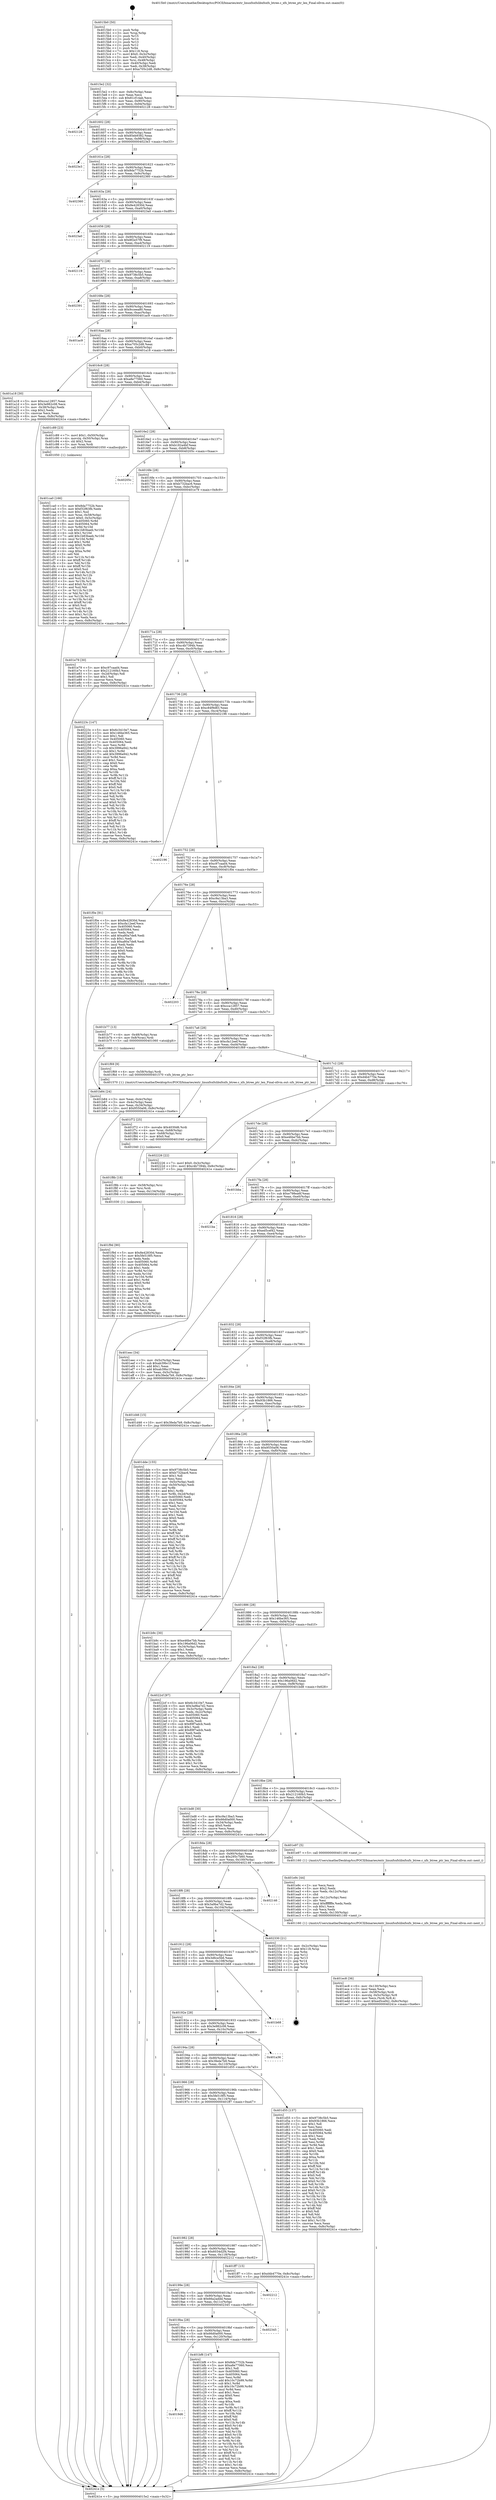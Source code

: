 digraph "0x4015b0" {
  label = "0x4015b0 (/mnt/c/Users/mathe/Desktop/tcc/POCII/binaries/extr_linuxfsxfslibxfsxfs_btree.c_xfs_btree_ptr_len_Final-ollvm.out::main(0))"
  labelloc = "t"
  node[shape=record]

  Entry [label="",width=0.3,height=0.3,shape=circle,fillcolor=black,style=filled]
  "0x4015e2" [label="{
     0x4015e2 [32]\l
     | [instrs]\l
     &nbsp;&nbsp;0x4015e2 \<+6\>: mov -0x8c(%rbp),%eax\l
     &nbsp;&nbsp;0x4015e8 \<+2\>: mov %eax,%ecx\l
     &nbsp;&nbsp;0x4015ea \<+6\>: sub $0x81cf14ab,%ecx\l
     &nbsp;&nbsp;0x4015f0 \<+6\>: mov %eax,-0x90(%rbp)\l
     &nbsp;&nbsp;0x4015f6 \<+6\>: mov %ecx,-0x94(%rbp)\l
     &nbsp;&nbsp;0x4015fc \<+6\>: je 0000000000402128 \<main+0xb78\>\l
  }"]
  "0x402128" [label="{
     0x402128\l
  }", style=dashed]
  "0x401602" [label="{
     0x401602 [28]\l
     | [instrs]\l
     &nbsp;&nbsp;0x401602 \<+5\>: jmp 0000000000401607 \<main+0x57\>\l
     &nbsp;&nbsp;0x401607 \<+6\>: mov -0x90(%rbp),%eax\l
     &nbsp;&nbsp;0x40160d \<+5\>: sub $0x85eb9382,%eax\l
     &nbsp;&nbsp;0x401612 \<+6\>: mov %eax,-0x98(%rbp)\l
     &nbsp;&nbsp;0x401618 \<+6\>: je 00000000004023e3 \<main+0xe33\>\l
  }"]
  Exit [label="",width=0.3,height=0.3,shape=circle,fillcolor=black,style=filled,peripheries=2]
  "0x4023e3" [label="{
     0x4023e3\l
  }", style=dashed]
  "0x40161e" [label="{
     0x40161e [28]\l
     | [instrs]\l
     &nbsp;&nbsp;0x40161e \<+5\>: jmp 0000000000401623 \<main+0x73\>\l
     &nbsp;&nbsp;0x401623 \<+6\>: mov -0x90(%rbp),%eax\l
     &nbsp;&nbsp;0x401629 \<+5\>: sub $0x8da7752b,%eax\l
     &nbsp;&nbsp;0x40162e \<+6\>: mov %eax,-0x9c(%rbp)\l
     &nbsp;&nbsp;0x401634 \<+6\>: je 0000000000402360 \<main+0xdb0\>\l
  }"]
  "0x401f9d" [label="{
     0x401f9d [90]\l
     | [instrs]\l
     &nbsp;&nbsp;0x401f9d \<+5\>: mov $0x8e42830d,%eax\l
     &nbsp;&nbsp;0x401fa2 \<+5\>: mov $0x5fe518f5,%ecx\l
     &nbsp;&nbsp;0x401fa7 \<+2\>: xor %edx,%edx\l
     &nbsp;&nbsp;0x401fa9 \<+8\>: mov 0x405060,%r8d\l
     &nbsp;&nbsp;0x401fb1 \<+8\>: mov 0x405064,%r9d\l
     &nbsp;&nbsp;0x401fb9 \<+3\>: sub $0x1,%edx\l
     &nbsp;&nbsp;0x401fbc \<+3\>: mov %r8d,%r10d\l
     &nbsp;&nbsp;0x401fbf \<+3\>: add %edx,%r10d\l
     &nbsp;&nbsp;0x401fc2 \<+4\>: imul %r10d,%r8d\l
     &nbsp;&nbsp;0x401fc6 \<+4\>: and $0x1,%r8d\l
     &nbsp;&nbsp;0x401fca \<+4\>: cmp $0x0,%r8d\l
     &nbsp;&nbsp;0x401fce \<+4\>: sete %r11b\l
     &nbsp;&nbsp;0x401fd2 \<+4\>: cmp $0xa,%r9d\l
     &nbsp;&nbsp;0x401fd6 \<+3\>: setl %bl\l
     &nbsp;&nbsp;0x401fd9 \<+3\>: mov %r11b,%r14b\l
     &nbsp;&nbsp;0x401fdc \<+3\>: and %bl,%r14b\l
     &nbsp;&nbsp;0x401fdf \<+3\>: xor %bl,%r11b\l
     &nbsp;&nbsp;0x401fe2 \<+3\>: or %r11b,%r14b\l
     &nbsp;&nbsp;0x401fe5 \<+4\>: test $0x1,%r14b\l
     &nbsp;&nbsp;0x401fe9 \<+3\>: cmovne %ecx,%eax\l
     &nbsp;&nbsp;0x401fec \<+6\>: mov %eax,-0x8c(%rbp)\l
     &nbsp;&nbsp;0x401ff2 \<+5\>: jmp 000000000040241e \<main+0xe6e\>\l
  }"]
  "0x402360" [label="{
     0x402360\l
  }", style=dashed]
  "0x40163a" [label="{
     0x40163a [28]\l
     | [instrs]\l
     &nbsp;&nbsp;0x40163a \<+5\>: jmp 000000000040163f \<main+0x8f\>\l
     &nbsp;&nbsp;0x40163f \<+6\>: mov -0x90(%rbp),%eax\l
     &nbsp;&nbsp;0x401645 \<+5\>: sub $0x8e42830d,%eax\l
     &nbsp;&nbsp;0x40164a \<+6\>: mov %eax,-0xa0(%rbp)\l
     &nbsp;&nbsp;0x401650 \<+6\>: je 00000000004023a0 \<main+0xdf0\>\l
  }"]
  "0x401f8b" [label="{
     0x401f8b [18]\l
     | [instrs]\l
     &nbsp;&nbsp;0x401f8b \<+4\>: mov -0x58(%rbp),%rsi\l
     &nbsp;&nbsp;0x401f8f \<+3\>: mov %rsi,%rdi\l
     &nbsp;&nbsp;0x401f92 \<+6\>: mov %eax,-0x134(%rbp)\l
     &nbsp;&nbsp;0x401f98 \<+5\>: call 0000000000401030 \<free@plt\>\l
     | [calls]\l
     &nbsp;&nbsp;0x401030 \{1\} (unknown)\l
  }"]
  "0x4023a0" [label="{
     0x4023a0\l
  }", style=dashed]
  "0x401656" [label="{
     0x401656 [28]\l
     | [instrs]\l
     &nbsp;&nbsp;0x401656 \<+5\>: jmp 000000000040165b \<main+0xab\>\l
     &nbsp;&nbsp;0x40165b \<+6\>: mov -0x90(%rbp),%eax\l
     &nbsp;&nbsp;0x401661 \<+5\>: sub $0x8f2e57f9,%eax\l
     &nbsp;&nbsp;0x401666 \<+6\>: mov %eax,-0xa4(%rbp)\l
     &nbsp;&nbsp;0x40166c \<+6\>: je 0000000000402119 \<main+0xb69\>\l
  }"]
  "0x401f72" [label="{
     0x401f72 [25]\l
     | [instrs]\l
     &nbsp;&nbsp;0x401f72 \<+10\>: movabs $0x4030d6,%rdi\l
     &nbsp;&nbsp;0x401f7c \<+4\>: mov %rax,-0x68(%rbp)\l
     &nbsp;&nbsp;0x401f80 \<+4\>: mov -0x68(%rbp),%rsi\l
     &nbsp;&nbsp;0x401f84 \<+2\>: mov $0x0,%al\l
     &nbsp;&nbsp;0x401f86 \<+5\>: call 0000000000401040 \<printf@plt\>\l
     | [calls]\l
     &nbsp;&nbsp;0x401040 \{1\} (unknown)\l
  }"]
  "0x402119" [label="{
     0x402119\l
  }", style=dashed]
  "0x401672" [label="{
     0x401672 [28]\l
     | [instrs]\l
     &nbsp;&nbsp;0x401672 \<+5\>: jmp 0000000000401677 \<main+0xc7\>\l
     &nbsp;&nbsp;0x401677 \<+6\>: mov -0x90(%rbp),%eax\l
     &nbsp;&nbsp;0x40167d \<+5\>: sub $0x9738c5b5,%eax\l
     &nbsp;&nbsp;0x401682 \<+6\>: mov %eax,-0xa8(%rbp)\l
     &nbsp;&nbsp;0x401688 \<+6\>: je 0000000000402391 \<main+0xde1\>\l
  }"]
  "0x401ec8" [label="{
     0x401ec8 [36]\l
     | [instrs]\l
     &nbsp;&nbsp;0x401ec8 \<+6\>: mov -0x130(%rbp),%ecx\l
     &nbsp;&nbsp;0x401ece \<+3\>: imul %eax,%ecx\l
     &nbsp;&nbsp;0x401ed1 \<+4\>: mov -0x58(%rbp),%rdi\l
     &nbsp;&nbsp;0x401ed5 \<+4\>: movslq -0x5c(%rbp),%r8\l
     &nbsp;&nbsp;0x401ed9 \<+4\>: mov %ecx,(%rdi,%r8,4)\l
     &nbsp;&nbsp;0x401edd \<+10\>: movl $0xed5cef42,-0x8c(%rbp)\l
     &nbsp;&nbsp;0x401ee7 \<+5\>: jmp 000000000040241e \<main+0xe6e\>\l
  }"]
  "0x402391" [label="{
     0x402391\l
  }", style=dashed]
  "0x40168e" [label="{
     0x40168e [28]\l
     | [instrs]\l
     &nbsp;&nbsp;0x40168e \<+5\>: jmp 0000000000401693 \<main+0xe3\>\l
     &nbsp;&nbsp;0x401693 \<+6\>: mov -0x90(%rbp),%eax\l
     &nbsp;&nbsp;0x401699 \<+5\>: sub $0x9cceea80,%eax\l
     &nbsp;&nbsp;0x40169e \<+6\>: mov %eax,-0xac(%rbp)\l
     &nbsp;&nbsp;0x4016a4 \<+6\>: je 0000000000401ac9 \<main+0x519\>\l
  }"]
  "0x401e9c" [label="{
     0x401e9c [44]\l
     | [instrs]\l
     &nbsp;&nbsp;0x401e9c \<+2\>: xor %ecx,%ecx\l
     &nbsp;&nbsp;0x401e9e \<+5\>: mov $0x2,%edx\l
     &nbsp;&nbsp;0x401ea3 \<+6\>: mov %edx,-0x12c(%rbp)\l
     &nbsp;&nbsp;0x401ea9 \<+1\>: cltd\l
     &nbsp;&nbsp;0x401eaa \<+6\>: mov -0x12c(%rbp),%esi\l
     &nbsp;&nbsp;0x401eb0 \<+2\>: idiv %esi\l
     &nbsp;&nbsp;0x401eb2 \<+6\>: imul $0xfffffffe,%edx,%edx\l
     &nbsp;&nbsp;0x401eb8 \<+3\>: sub $0x1,%ecx\l
     &nbsp;&nbsp;0x401ebb \<+2\>: sub %ecx,%edx\l
     &nbsp;&nbsp;0x401ebd \<+6\>: mov %edx,-0x130(%rbp)\l
     &nbsp;&nbsp;0x401ec3 \<+5\>: call 0000000000401160 \<next_i\>\l
     | [calls]\l
     &nbsp;&nbsp;0x401160 \{1\} (/mnt/c/Users/mathe/Desktop/tcc/POCII/binaries/extr_linuxfsxfslibxfsxfs_btree.c_xfs_btree_ptr_len_Final-ollvm.out::next_i)\l
  }"]
  "0x401ac9" [label="{
     0x401ac9\l
  }", style=dashed]
  "0x4016aa" [label="{
     0x4016aa [28]\l
     | [instrs]\l
     &nbsp;&nbsp;0x4016aa \<+5\>: jmp 00000000004016af \<main+0xff\>\l
     &nbsp;&nbsp;0x4016af \<+6\>: mov -0x90(%rbp),%eax\l
     &nbsp;&nbsp;0x4016b5 \<+5\>: sub $0xa705c2d8,%eax\l
     &nbsp;&nbsp;0x4016ba \<+6\>: mov %eax,-0xb0(%rbp)\l
     &nbsp;&nbsp;0x4016c0 \<+6\>: je 0000000000401a18 \<main+0x468\>\l
  }"]
  "0x401ca0" [label="{
     0x401ca0 [166]\l
     | [instrs]\l
     &nbsp;&nbsp;0x401ca0 \<+5\>: mov $0x8da7752b,%ecx\l
     &nbsp;&nbsp;0x401ca5 \<+5\>: mov $0xf32f63fb,%edx\l
     &nbsp;&nbsp;0x401caa \<+3\>: mov $0x1,%sil\l
     &nbsp;&nbsp;0x401cad \<+4\>: mov %rax,-0x58(%rbp)\l
     &nbsp;&nbsp;0x401cb1 \<+7\>: movl $0x0,-0x5c(%rbp)\l
     &nbsp;&nbsp;0x401cb8 \<+8\>: mov 0x405060,%r8d\l
     &nbsp;&nbsp;0x401cc0 \<+8\>: mov 0x405064,%r9d\l
     &nbsp;&nbsp;0x401cc8 \<+3\>: mov %r8d,%r10d\l
     &nbsp;&nbsp;0x401ccb \<+7\>: sub $0x1b83baeb,%r10d\l
     &nbsp;&nbsp;0x401cd2 \<+4\>: sub $0x1,%r10d\l
     &nbsp;&nbsp;0x401cd6 \<+7\>: add $0x1b83baeb,%r10d\l
     &nbsp;&nbsp;0x401cdd \<+4\>: imul %r10d,%r8d\l
     &nbsp;&nbsp;0x401ce1 \<+4\>: and $0x1,%r8d\l
     &nbsp;&nbsp;0x401ce5 \<+4\>: cmp $0x0,%r8d\l
     &nbsp;&nbsp;0x401ce9 \<+4\>: sete %r11b\l
     &nbsp;&nbsp;0x401ced \<+4\>: cmp $0xa,%r9d\l
     &nbsp;&nbsp;0x401cf1 \<+3\>: setl %bl\l
     &nbsp;&nbsp;0x401cf4 \<+3\>: mov %r11b,%r14b\l
     &nbsp;&nbsp;0x401cf7 \<+4\>: xor $0xff,%r14b\l
     &nbsp;&nbsp;0x401cfb \<+3\>: mov %bl,%r15b\l
     &nbsp;&nbsp;0x401cfe \<+4\>: xor $0xff,%r15b\l
     &nbsp;&nbsp;0x401d02 \<+4\>: xor $0x0,%sil\l
     &nbsp;&nbsp;0x401d06 \<+3\>: mov %r14b,%r12b\l
     &nbsp;&nbsp;0x401d09 \<+4\>: and $0x0,%r12b\l
     &nbsp;&nbsp;0x401d0d \<+3\>: and %sil,%r11b\l
     &nbsp;&nbsp;0x401d10 \<+3\>: mov %r15b,%r13b\l
     &nbsp;&nbsp;0x401d13 \<+4\>: and $0x0,%r13b\l
     &nbsp;&nbsp;0x401d17 \<+3\>: and %sil,%bl\l
     &nbsp;&nbsp;0x401d1a \<+3\>: or %r11b,%r12b\l
     &nbsp;&nbsp;0x401d1d \<+3\>: or %bl,%r13b\l
     &nbsp;&nbsp;0x401d20 \<+3\>: xor %r13b,%r12b\l
     &nbsp;&nbsp;0x401d23 \<+3\>: or %r15b,%r14b\l
     &nbsp;&nbsp;0x401d26 \<+4\>: xor $0xff,%r14b\l
     &nbsp;&nbsp;0x401d2a \<+4\>: or $0x0,%sil\l
     &nbsp;&nbsp;0x401d2e \<+3\>: and %sil,%r14b\l
     &nbsp;&nbsp;0x401d31 \<+3\>: or %r14b,%r12b\l
     &nbsp;&nbsp;0x401d34 \<+4\>: test $0x1,%r12b\l
     &nbsp;&nbsp;0x401d38 \<+3\>: cmovne %edx,%ecx\l
     &nbsp;&nbsp;0x401d3b \<+6\>: mov %ecx,-0x8c(%rbp)\l
     &nbsp;&nbsp;0x401d41 \<+5\>: jmp 000000000040241e \<main+0xe6e\>\l
  }"]
  "0x401a18" [label="{
     0x401a18 [30]\l
     | [instrs]\l
     &nbsp;&nbsp;0x401a18 \<+5\>: mov $0xcca12857,%eax\l
     &nbsp;&nbsp;0x401a1d \<+5\>: mov $0x3e982c08,%ecx\l
     &nbsp;&nbsp;0x401a22 \<+3\>: mov -0x38(%rbp),%edx\l
     &nbsp;&nbsp;0x401a25 \<+3\>: cmp $0x2,%edx\l
     &nbsp;&nbsp;0x401a28 \<+3\>: cmovne %ecx,%eax\l
     &nbsp;&nbsp;0x401a2b \<+6\>: mov %eax,-0x8c(%rbp)\l
     &nbsp;&nbsp;0x401a31 \<+5\>: jmp 000000000040241e \<main+0xe6e\>\l
  }"]
  "0x4016c6" [label="{
     0x4016c6 [28]\l
     | [instrs]\l
     &nbsp;&nbsp;0x4016c6 \<+5\>: jmp 00000000004016cb \<main+0x11b\>\l
     &nbsp;&nbsp;0x4016cb \<+6\>: mov -0x90(%rbp),%eax\l
     &nbsp;&nbsp;0x4016d1 \<+5\>: sub $0xa8e77060,%eax\l
     &nbsp;&nbsp;0x4016d6 \<+6\>: mov %eax,-0xb4(%rbp)\l
     &nbsp;&nbsp;0x4016dc \<+6\>: je 0000000000401c89 \<main+0x6d9\>\l
  }"]
  "0x40241e" [label="{
     0x40241e [5]\l
     | [instrs]\l
     &nbsp;&nbsp;0x40241e \<+5\>: jmp 00000000004015e2 \<main+0x32\>\l
  }"]
  "0x4015b0" [label="{
     0x4015b0 [50]\l
     | [instrs]\l
     &nbsp;&nbsp;0x4015b0 \<+1\>: push %rbp\l
     &nbsp;&nbsp;0x4015b1 \<+3\>: mov %rsp,%rbp\l
     &nbsp;&nbsp;0x4015b4 \<+2\>: push %r15\l
     &nbsp;&nbsp;0x4015b6 \<+2\>: push %r14\l
     &nbsp;&nbsp;0x4015b8 \<+2\>: push %r13\l
     &nbsp;&nbsp;0x4015ba \<+2\>: push %r12\l
     &nbsp;&nbsp;0x4015bc \<+1\>: push %rbx\l
     &nbsp;&nbsp;0x4015bd \<+7\>: sub $0x118,%rsp\l
     &nbsp;&nbsp;0x4015c4 \<+7\>: movl $0x0,-0x3c(%rbp)\l
     &nbsp;&nbsp;0x4015cb \<+3\>: mov %edi,-0x40(%rbp)\l
     &nbsp;&nbsp;0x4015ce \<+4\>: mov %rsi,-0x48(%rbp)\l
     &nbsp;&nbsp;0x4015d2 \<+3\>: mov -0x40(%rbp),%edi\l
     &nbsp;&nbsp;0x4015d5 \<+3\>: mov %edi,-0x38(%rbp)\l
     &nbsp;&nbsp;0x4015d8 \<+10\>: movl $0xa705c2d8,-0x8c(%rbp)\l
  }"]
  "0x4019d6" [label="{
     0x4019d6\l
  }", style=dashed]
  "0x401c89" [label="{
     0x401c89 [23]\l
     | [instrs]\l
     &nbsp;&nbsp;0x401c89 \<+7\>: movl $0x1,-0x50(%rbp)\l
     &nbsp;&nbsp;0x401c90 \<+4\>: movslq -0x50(%rbp),%rax\l
     &nbsp;&nbsp;0x401c94 \<+4\>: shl $0x2,%rax\l
     &nbsp;&nbsp;0x401c98 \<+3\>: mov %rax,%rdi\l
     &nbsp;&nbsp;0x401c9b \<+5\>: call 0000000000401050 \<malloc@plt\>\l
     | [calls]\l
     &nbsp;&nbsp;0x401050 \{1\} (unknown)\l
  }"]
  "0x4016e2" [label="{
     0x4016e2 [28]\l
     | [instrs]\l
     &nbsp;&nbsp;0x4016e2 \<+5\>: jmp 00000000004016e7 \<main+0x137\>\l
     &nbsp;&nbsp;0x4016e7 \<+6\>: mov -0x90(%rbp),%eax\l
     &nbsp;&nbsp;0x4016ed \<+5\>: sub $0xb182a4bf,%eax\l
     &nbsp;&nbsp;0x4016f2 \<+6\>: mov %eax,-0xb8(%rbp)\l
     &nbsp;&nbsp;0x4016f8 \<+6\>: je 000000000040205c \<main+0xaac\>\l
  }"]
  "0x401bf6" [label="{
     0x401bf6 [147]\l
     | [instrs]\l
     &nbsp;&nbsp;0x401bf6 \<+5\>: mov $0x8da7752b,%eax\l
     &nbsp;&nbsp;0x401bfb \<+5\>: mov $0xa8e77060,%ecx\l
     &nbsp;&nbsp;0x401c00 \<+2\>: mov $0x1,%dl\l
     &nbsp;&nbsp;0x401c02 \<+7\>: mov 0x405060,%esi\l
     &nbsp;&nbsp;0x401c09 \<+7\>: mov 0x405064,%edi\l
     &nbsp;&nbsp;0x401c10 \<+3\>: mov %esi,%r8d\l
     &nbsp;&nbsp;0x401c13 \<+7\>: add $0x10c72b99,%r8d\l
     &nbsp;&nbsp;0x401c1a \<+4\>: sub $0x1,%r8d\l
     &nbsp;&nbsp;0x401c1e \<+7\>: sub $0x10c72b99,%r8d\l
     &nbsp;&nbsp;0x401c25 \<+4\>: imul %r8d,%esi\l
     &nbsp;&nbsp;0x401c29 \<+3\>: and $0x1,%esi\l
     &nbsp;&nbsp;0x401c2c \<+3\>: cmp $0x0,%esi\l
     &nbsp;&nbsp;0x401c2f \<+4\>: sete %r9b\l
     &nbsp;&nbsp;0x401c33 \<+3\>: cmp $0xa,%edi\l
     &nbsp;&nbsp;0x401c36 \<+4\>: setl %r10b\l
     &nbsp;&nbsp;0x401c3a \<+3\>: mov %r9b,%r11b\l
     &nbsp;&nbsp;0x401c3d \<+4\>: xor $0xff,%r11b\l
     &nbsp;&nbsp;0x401c41 \<+3\>: mov %r10b,%bl\l
     &nbsp;&nbsp;0x401c44 \<+3\>: xor $0xff,%bl\l
     &nbsp;&nbsp;0x401c47 \<+3\>: xor $0x0,%dl\l
     &nbsp;&nbsp;0x401c4a \<+3\>: mov %r11b,%r14b\l
     &nbsp;&nbsp;0x401c4d \<+4\>: and $0x0,%r14b\l
     &nbsp;&nbsp;0x401c51 \<+3\>: and %dl,%r9b\l
     &nbsp;&nbsp;0x401c54 \<+3\>: mov %bl,%r15b\l
     &nbsp;&nbsp;0x401c57 \<+4\>: and $0x0,%r15b\l
     &nbsp;&nbsp;0x401c5b \<+3\>: and %dl,%r10b\l
     &nbsp;&nbsp;0x401c5e \<+3\>: or %r9b,%r14b\l
     &nbsp;&nbsp;0x401c61 \<+3\>: or %r10b,%r15b\l
     &nbsp;&nbsp;0x401c64 \<+3\>: xor %r15b,%r14b\l
     &nbsp;&nbsp;0x401c67 \<+3\>: or %bl,%r11b\l
     &nbsp;&nbsp;0x401c6a \<+4\>: xor $0xff,%r11b\l
     &nbsp;&nbsp;0x401c6e \<+3\>: or $0x0,%dl\l
     &nbsp;&nbsp;0x401c71 \<+3\>: and %dl,%r11b\l
     &nbsp;&nbsp;0x401c74 \<+3\>: or %r11b,%r14b\l
     &nbsp;&nbsp;0x401c77 \<+4\>: test $0x1,%r14b\l
     &nbsp;&nbsp;0x401c7b \<+3\>: cmovne %ecx,%eax\l
     &nbsp;&nbsp;0x401c7e \<+6\>: mov %eax,-0x8c(%rbp)\l
     &nbsp;&nbsp;0x401c84 \<+5\>: jmp 000000000040241e \<main+0xe6e\>\l
  }"]
  "0x40205c" [label="{
     0x40205c\l
  }", style=dashed]
  "0x4016fe" [label="{
     0x4016fe [28]\l
     | [instrs]\l
     &nbsp;&nbsp;0x4016fe \<+5\>: jmp 0000000000401703 \<main+0x153\>\l
     &nbsp;&nbsp;0x401703 \<+6\>: mov -0x90(%rbp),%eax\l
     &nbsp;&nbsp;0x401709 \<+5\>: sub $0xb732bac6,%eax\l
     &nbsp;&nbsp;0x40170e \<+6\>: mov %eax,-0xbc(%rbp)\l
     &nbsp;&nbsp;0x401714 \<+6\>: je 0000000000401e79 \<main+0x8c9\>\l
  }"]
  "0x4019ba" [label="{
     0x4019ba [28]\l
     | [instrs]\l
     &nbsp;&nbsp;0x4019ba \<+5\>: jmp 00000000004019bf \<main+0x40f\>\l
     &nbsp;&nbsp;0x4019bf \<+6\>: mov -0x90(%rbp),%eax\l
     &nbsp;&nbsp;0x4019c5 \<+5\>: sub $0x66d0a000,%eax\l
     &nbsp;&nbsp;0x4019ca \<+6\>: mov %eax,-0x120(%rbp)\l
     &nbsp;&nbsp;0x4019d0 \<+6\>: je 0000000000401bf6 \<main+0x646\>\l
  }"]
  "0x401e79" [label="{
     0x401e79 [30]\l
     | [instrs]\l
     &nbsp;&nbsp;0x401e79 \<+5\>: mov $0xc97caad4,%eax\l
     &nbsp;&nbsp;0x401e7e \<+5\>: mov $0x212160b3,%ecx\l
     &nbsp;&nbsp;0x401e83 \<+3\>: mov -0x2d(%rbp),%dl\l
     &nbsp;&nbsp;0x401e86 \<+3\>: test $0x1,%dl\l
     &nbsp;&nbsp;0x401e89 \<+3\>: cmovne %ecx,%eax\l
     &nbsp;&nbsp;0x401e8c \<+6\>: mov %eax,-0x8c(%rbp)\l
     &nbsp;&nbsp;0x401e92 \<+5\>: jmp 000000000040241e \<main+0xe6e\>\l
  }"]
  "0x40171a" [label="{
     0x40171a [28]\l
     | [instrs]\l
     &nbsp;&nbsp;0x40171a \<+5\>: jmp 000000000040171f \<main+0x16f\>\l
     &nbsp;&nbsp;0x40171f \<+6\>: mov -0x90(%rbp),%eax\l
     &nbsp;&nbsp;0x401725 \<+5\>: sub $0xc4b7394b,%eax\l
     &nbsp;&nbsp;0x40172a \<+6\>: mov %eax,-0xc0(%rbp)\l
     &nbsp;&nbsp;0x401730 \<+6\>: je 000000000040223c \<main+0xc8c\>\l
  }"]
  "0x402345" [label="{
     0x402345\l
  }", style=dashed]
  "0x40223c" [label="{
     0x40223c [147]\l
     | [instrs]\l
     &nbsp;&nbsp;0x40223c \<+5\>: mov $0x6c3410e7,%eax\l
     &nbsp;&nbsp;0x402241 \<+5\>: mov $0x146be365,%ecx\l
     &nbsp;&nbsp;0x402246 \<+2\>: mov $0x1,%dl\l
     &nbsp;&nbsp;0x402248 \<+7\>: mov 0x405060,%esi\l
     &nbsp;&nbsp;0x40224f \<+7\>: mov 0x405064,%edi\l
     &nbsp;&nbsp;0x402256 \<+3\>: mov %esi,%r8d\l
     &nbsp;&nbsp;0x402259 \<+7\>: sub $0x3996a942,%r8d\l
     &nbsp;&nbsp;0x402260 \<+4\>: sub $0x1,%r8d\l
     &nbsp;&nbsp;0x402264 \<+7\>: add $0x3996a942,%r8d\l
     &nbsp;&nbsp;0x40226b \<+4\>: imul %r8d,%esi\l
     &nbsp;&nbsp;0x40226f \<+3\>: and $0x1,%esi\l
     &nbsp;&nbsp;0x402272 \<+3\>: cmp $0x0,%esi\l
     &nbsp;&nbsp;0x402275 \<+4\>: sete %r9b\l
     &nbsp;&nbsp;0x402279 \<+3\>: cmp $0xa,%edi\l
     &nbsp;&nbsp;0x40227c \<+4\>: setl %r10b\l
     &nbsp;&nbsp;0x402280 \<+3\>: mov %r9b,%r11b\l
     &nbsp;&nbsp;0x402283 \<+4\>: xor $0xff,%r11b\l
     &nbsp;&nbsp;0x402287 \<+3\>: mov %r10b,%bl\l
     &nbsp;&nbsp;0x40228a \<+3\>: xor $0xff,%bl\l
     &nbsp;&nbsp;0x40228d \<+3\>: xor $0x0,%dl\l
     &nbsp;&nbsp;0x402290 \<+3\>: mov %r11b,%r14b\l
     &nbsp;&nbsp;0x402293 \<+4\>: and $0x0,%r14b\l
     &nbsp;&nbsp;0x402297 \<+3\>: and %dl,%r9b\l
     &nbsp;&nbsp;0x40229a \<+3\>: mov %bl,%r15b\l
     &nbsp;&nbsp;0x40229d \<+4\>: and $0x0,%r15b\l
     &nbsp;&nbsp;0x4022a1 \<+3\>: and %dl,%r10b\l
     &nbsp;&nbsp;0x4022a4 \<+3\>: or %r9b,%r14b\l
     &nbsp;&nbsp;0x4022a7 \<+3\>: or %r10b,%r15b\l
     &nbsp;&nbsp;0x4022aa \<+3\>: xor %r15b,%r14b\l
     &nbsp;&nbsp;0x4022ad \<+3\>: or %bl,%r11b\l
     &nbsp;&nbsp;0x4022b0 \<+4\>: xor $0xff,%r11b\l
     &nbsp;&nbsp;0x4022b4 \<+3\>: or $0x0,%dl\l
     &nbsp;&nbsp;0x4022b7 \<+3\>: and %dl,%r11b\l
     &nbsp;&nbsp;0x4022ba \<+3\>: or %r11b,%r14b\l
     &nbsp;&nbsp;0x4022bd \<+4\>: test $0x1,%r14b\l
     &nbsp;&nbsp;0x4022c1 \<+3\>: cmovne %ecx,%eax\l
     &nbsp;&nbsp;0x4022c4 \<+6\>: mov %eax,-0x8c(%rbp)\l
     &nbsp;&nbsp;0x4022ca \<+5\>: jmp 000000000040241e \<main+0xe6e\>\l
  }"]
  "0x401736" [label="{
     0x401736 [28]\l
     | [instrs]\l
     &nbsp;&nbsp;0x401736 \<+5\>: jmp 000000000040173b \<main+0x18b\>\l
     &nbsp;&nbsp;0x40173b \<+6\>: mov -0x90(%rbp),%eax\l
     &nbsp;&nbsp;0x401741 \<+5\>: sub $0xc84f9d83,%eax\l
     &nbsp;&nbsp;0x401746 \<+6\>: mov %eax,-0xc4(%rbp)\l
     &nbsp;&nbsp;0x40174c \<+6\>: je 0000000000402196 \<main+0xbe6\>\l
  }"]
  "0x40199e" [label="{
     0x40199e [28]\l
     | [instrs]\l
     &nbsp;&nbsp;0x40199e \<+5\>: jmp 00000000004019a3 \<main+0x3f3\>\l
     &nbsp;&nbsp;0x4019a3 \<+6\>: mov -0x90(%rbp),%eax\l
     &nbsp;&nbsp;0x4019a9 \<+5\>: sub $0x66a2addd,%eax\l
     &nbsp;&nbsp;0x4019ae \<+6\>: mov %eax,-0x11c(%rbp)\l
     &nbsp;&nbsp;0x4019b4 \<+6\>: je 0000000000402345 \<main+0xd95\>\l
  }"]
  "0x402196" [label="{
     0x402196\l
  }", style=dashed]
  "0x401752" [label="{
     0x401752 [28]\l
     | [instrs]\l
     &nbsp;&nbsp;0x401752 \<+5\>: jmp 0000000000401757 \<main+0x1a7\>\l
     &nbsp;&nbsp;0x401757 \<+6\>: mov -0x90(%rbp),%eax\l
     &nbsp;&nbsp;0x40175d \<+5\>: sub $0xc97caad4,%eax\l
     &nbsp;&nbsp;0x401762 \<+6\>: mov %eax,-0xc8(%rbp)\l
     &nbsp;&nbsp;0x401768 \<+6\>: je 0000000000401f0e \<main+0x95e\>\l
  }"]
  "0x402212" [label="{
     0x402212\l
  }", style=dashed]
  "0x401f0e" [label="{
     0x401f0e [91]\l
     | [instrs]\l
     &nbsp;&nbsp;0x401f0e \<+5\>: mov $0x8e42830d,%eax\l
     &nbsp;&nbsp;0x401f13 \<+5\>: mov $0xcfa12eef,%ecx\l
     &nbsp;&nbsp;0x401f18 \<+7\>: mov 0x405060,%edx\l
     &nbsp;&nbsp;0x401f1f \<+7\>: mov 0x405064,%esi\l
     &nbsp;&nbsp;0x401f26 \<+2\>: mov %edx,%edi\l
     &nbsp;&nbsp;0x401f28 \<+6\>: add $0xa80a7de8,%edi\l
     &nbsp;&nbsp;0x401f2e \<+3\>: sub $0x1,%edi\l
     &nbsp;&nbsp;0x401f31 \<+6\>: sub $0xa80a7de8,%edi\l
     &nbsp;&nbsp;0x401f37 \<+3\>: imul %edi,%edx\l
     &nbsp;&nbsp;0x401f3a \<+3\>: and $0x1,%edx\l
     &nbsp;&nbsp;0x401f3d \<+3\>: cmp $0x0,%edx\l
     &nbsp;&nbsp;0x401f40 \<+4\>: sete %r8b\l
     &nbsp;&nbsp;0x401f44 \<+3\>: cmp $0xa,%esi\l
     &nbsp;&nbsp;0x401f47 \<+4\>: setl %r9b\l
     &nbsp;&nbsp;0x401f4b \<+3\>: mov %r8b,%r10b\l
     &nbsp;&nbsp;0x401f4e \<+3\>: and %r9b,%r10b\l
     &nbsp;&nbsp;0x401f51 \<+3\>: xor %r9b,%r8b\l
     &nbsp;&nbsp;0x401f54 \<+3\>: or %r8b,%r10b\l
     &nbsp;&nbsp;0x401f57 \<+4\>: test $0x1,%r10b\l
     &nbsp;&nbsp;0x401f5b \<+3\>: cmovne %ecx,%eax\l
     &nbsp;&nbsp;0x401f5e \<+6\>: mov %eax,-0x8c(%rbp)\l
     &nbsp;&nbsp;0x401f64 \<+5\>: jmp 000000000040241e \<main+0xe6e\>\l
  }"]
  "0x40176e" [label="{
     0x40176e [28]\l
     | [instrs]\l
     &nbsp;&nbsp;0x40176e \<+5\>: jmp 0000000000401773 \<main+0x1c3\>\l
     &nbsp;&nbsp;0x401773 \<+6\>: mov -0x90(%rbp),%eax\l
     &nbsp;&nbsp;0x401779 \<+5\>: sub $0xc9a13ba3,%eax\l
     &nbsp;&nbsp;0x40177e \<+6\>: mov %eax,-0xcc(%rbp)\l
     &nbsp;&nbsp;0x401784 \<+6\>: je 0000000000402203 \<main+0xc53\>\l
  }"]
  "0x401982" [label="{
     0x401982 [28]\l
     | [instrs]\l
     &nbsp;&nbsp;0x401982 \<+5\>: jmp 0000000000401987 \<main+0x3d7\>\l
     &nbsp;&nbsp;0x401987 \<+6\>: mov -0x90(%rbp),%eax\l
     &nbsp;&nbsp;0x40198d \<+5\>: sub $0x6034d2f4,%eax\l
     &nbsp;&nbsp;0x401992 \<+6\>: mov %eax,-0x118(%rbp)\l
     &nbsp;&nbsp;0x401998 \<+6\>: je 0000000000402212 \<main+0xc62\>\l
  }"]
  "0x402203" [label="{
     0x402203\l
  }", style=dashed]
  "0x40178a" [label="{
     0x40178a [28]\l
     | [instrs]\l
     &nbsp;&nbsp;0x40178a \<+5\>: jmp 000000000040178f \<main+0x1df\>\l
     &nbsp;&nbsp;0x40178f \<+6\>: mov -0x90(%rbp),%eax\l
     &nbsp;&nbsp;0x401795 \<+5\>: sub $0xcca12857,%eax\l
     &nbsp;&nbsp;0x40179a \<+6\>: mov %eax,-0xd0(%rbp)\l
     &nbsp;&nbsp;0x4017a0 \<+6\>: je 0000000000401b77 \<main+0x5c7\>\l
  }"]
  "0x401ff7" [label="{
     0x401ff7 [15]\l
     | [instrs]\l
     &nbsp;&nbsp;0x401ff7 \<+10\>: movl $0xd4b4770e,-0x8c(%rbp)\l
     &nbsp;&nbsp;0x402001 \<+5\>: jmp 000000000040241e \<main+0xe6e\>\l
  }"]
  "0x401b77" [label="{
     0x401b77 [13]\l
     | [instrs]\l
     &nbsp;&nbsp;0x401b77 \<+4\>: mov -0x48(%rbp),%rax\l
     &nbsp;&nbsp;0x401b7b \<+4\>: mov 0x8(%rax),%rdi\l
     &nbsp;&nbsp;0x401b7f \<+5\>: call 0000000000401060 \<atoi@plt\>\l
     | [calls]\l
     &nbsp;&nbsp;0x401060 \{1\} (unknown)\l
  }"]
  "0x4017a6" [label="{
     0x4017a6 [28]\l
     | [instrs]\l
     &nbsp;&nbsp;0x4017a6 \<+5\>: jmp 00000000004017ab \<main+0x1fb\>\l
     &nbsp;&nbsp;0x4017ab \<+6\>: mov -0x90(%rbp),%eax\l
     &nbsp;&nbsp;0x4017b1 \<+5\>: sub $0xcfa12eef,%eax\l
     &nbsp;&nbsp;0x4017b6 \<+6\>: mov %eax,-0xd4(%rbp)\l
     &nbsp;&nbsp;0x4017bc \<+6\>: je 0000000000401f69 \<main+0x9b9\>\l
  }"]
  "0x401b84" [label="{
     0x401b84 [24]\l
     | [instrs]\l
     &nbsp;&nbsp;0x401b84 \<+3\>: mov %eax,-0x4c(%rbp)\l
     &nbsp;&nbsp;0x401b87 \<+3\>: mov -0x4c(%rbp),%eax\l
     &nbsp;&nbsp;0x401b8a \<+3\>: mov %eax,-0x34(%rbp)\l
     &nbsp;&nbsp;0x401b8d \<+10\>: movl $0x9550a06,-0x8c(%rbp)\l
     &nbsp;&nbsp;0x401b97 \<+5\>: jmp 000000000040241e \<main+0xe6e\>\l
  }"]
  "0x401966" [label="{
     0x401966 [28]\l
     | [instrs]\l
     &nbsp;&nbsp;0x401966 \<+5\>: jmp 000000000040196b \<main+0x3bb\>\l
     &nbsp;&nbsp;0x40196b \<+6\>: mov -0x90(%rbp),%eax\l
     &nbsp;&nbsp;0x401971 \<+5\>: sub $0x5fe518f5,%eax\l
     &nbsp;&nbsp;0x401976 \<+6\>: mov %eax,-0x114(%rbp)\l
     &nbsp;&nbsp;0x40197c \<+6\>: je 0000000000401ff7 \<main+0xa47\>\l
  }"]
  "0x401f69" [label="{
     0x401f69 [9]\l
     | [instrs]\l
     &nbsp;&nbsp;0x401f69 \<+4\>: mov -0x58(%rbp),%rdi\l
     &nbsp;&nbsp;0x401f6d \<+5\>: call 0000000000401570 \<xfs_btree_ptr_len\>\l
     | [calls]\l
     &nbsp;&nbsp;0x401570 \{1\} (/mnt/c/Users/mathe/Desktop/tcc/POCII/binaries/extr_linuxfsxfslibxfsxfs_btree.c_xfs_btree_ptr_len_Final-ollvm.out::xfs_btree_ptr_len)\l
  }"]
  "0x4017c2" [label="{
     0x4017c2 [28]\l
     | [instrs]\l
     &nbsp;&nbsp;0x4017c2 \<+5\>: jmp 00000000004017c7 \<main+0x217\>\l
     &nbsp;&nbsp;0x4017c7 \<+6\>: mov -0x90(%rbp),%eax\l
     &nbsp;&nbsp;0x4017cd \<+5\>: sub $0xd4b4770e,%eax\l
     &nbsp;&nbsp;0x4017d2 \<+6\>: mov %eax,-0xd8(%rbp)\l
     &nbsp;&nbsp;0x4017d8 \<+6\>: je 0000000000402226 \<main+0xc76\>\l
  }"]
  "0x401d55" [label="{
     0x401d55 [137]\l
     | [instrs]\l
     &nbsp;&nbsp;0x401d55 \<+5\>: mov $0x9738c5b5,%eax\l
     &nbsp;&nbsp;0x401d5a \<+5\>: mov $0x93b1866,%ecx\l
     &nbsp;&nbsp;0x401d5f \<+2\>: mov $0x1,%dl\l
     &nbsp;&nbsp;0x401d61 \<+2\>: xor %esi,%esi\l
     &nbsp;&nbsp;0x401d63 \<+7\>: mov 0x405060,%edi\l
     &nbsp;&nbsp;0x401d6a \<+8\>: mov 0x405064,%r8d\l
     &nbsp;&nbsp;0x401d72 \<+3\>: sub $0x1,%esi\l
     &nbsp;&nbsp;0x401d75 \<+3\>: mov %edi,%r9d\l
     &nbsp;&nbsp;0x401d78 \<+3\>: add %esi,%r9d\l
     &nbsp;&nbsp;0x401d7b \<+4\>: imul %r9d,%edi\l
     &nbsp;&nbsp;0x401d7f \<+3\>: and $0x1,%edi\l
     &nbsp;&nbsp;0x401d82 \<+3\>: cmp $0x0,%edi\l
     &nbsp;&nbsp;0x401d85 \<+4\>: sete %r10b\l
     &nbsp;&nbsp;0x401d89 \<+4\>: cmp $0xa,%r8d\l
     &nbsp;&nbsp;0x401d8d \<+4\>: setl %r11b\l
     &nbsp;&nbsp;0x401d91 \<+3\>: mov %r10b,%bl\l
     &nbsp;&nbsp;0x401d94 \<+3\>: xor $0xff,%bl\l
     &nbsp;&nbsp;0x401d97 \<+3\>: mov %r11b,%r14b\l
     &nbsp;&nbsp;0x401d9a \<+4\>: xor $0xff,%r14b\l
     &nbsp;&nbsp;0x401d9e \<+3\>: xor $0x0,%dl\l
     &nbsp;&nbsp;0x401da1 \<+3\>: mov %bl,%r15b\l
     &nbsp;&nbsp;0x401da4 \<+4\>: and $0x0,%r15b\l
     &nbsp;&nbsp;0x401da8 \<+3\>: and %dl,%r10b\l
     &nbsp;&nbsp;0x401dab \<+3\>: mov %r14b,%r12b\l
     &nbsp;&nbsp;0x401dae \<+4\>: and $0x0,%r12b\l
     &nbsp;&nbsp;0x401db2 \<+3\>: and %dl,%r11b\l
     &nbsp;&nbsp;0x401db5 \<+3\>: or %r10b,%r15b\l
     &nbsp;&nbsp;0x401db8 \<+3\>: or %r11b,%r12b\l
     &nbsp;&nbsp;0x401dbb \<+3\>: xor %r12b,%r15b\l
     &nbsp;&nbsp;0x401dbe \<+3\>: or %r14b,%bl\l
     &nbsp;&nbsp;0x401dc1 \<+3\>: xor $0xff,%bl\l
     &nbsp;&nbsp;0x401dc4 \<+3\>: or $0x0,%dl\l
     &nbsp;&nbsp;0x401dc7 \<+2\>: and %dl,%bl\l
     &nbsp;&nbsp;0x401dc9 \<+3\>: or %bl,%r15b\l
     &nbsp;&nbsp;0x401dcc \<+4\>: test $0x1,%r15b\l
     &nbsp;&nbsp;0x401dd0 \<+3\>: cmovne %ecx,%eax\l
     &nbsp;&nbsp;0x401dd3 \<+6\>: mov %eax,-0x8c(%rbp)\l
     &nbsp;&nbsp;0x401dd9 \<+5\>: jmp 000000000040241e \<main+0xe6e\>\l
  }"]
  "0x402226" [label="{
     0x402226 [22]\l
     | [instrs]\l
     &nbsp;&nbsp;0x402226 \<+7\>: movl $0x0,-0x3c(%rbp)\l
     &nbsp;&nbsp;0x40222d \<+10\>: movl $0xc4b7394b,-0x8c(%rbp)\l
     &nbsp;&nbsp;0x402237 \<+5\>: jmp 000000000040241e \<main+0xe6e\>\l
  }"]
  "0x4017de" [label="{
     0x4017de [28]\l
     | [instrs]\l
     &nbsp;&nbsp;0x4017de \<+5\>: jmp 00000000004017e3 \<main+0x233\>\l
     &nbsp;&nbsp;0x4017e3 \<+6\>: mov -0x90(%rbp),%eax\l
     &nbsp;&nbsp;0x4017e9 \<+5\>: sub $0xe46be7bb,%eax\l
     &nbsp;&nbsp;0x4017ee \<+6\>: mov %eax,-0xdc(%rbp)\l
     &nbsp;&nbsp;0x4017f4 \<+6\>: je 0000000000401bba \<main+0x60a\>\l
  }"]
  "0x40194a" [label="{
     0x40194a [28]\l
     | [instrs]\l
     &nbsp;&nbsp;0x40194a \<+5\>: jmp 000000000040194f \<main+0x39f\>\l
     &nbsp;&nbsp;0x40194f \<+6\>: mov -0x90(%rbp),%eax\l
     &nbsp;&nbsp;0x401955 \<+5\>: sub $0x3feda7b9,%eax\l
     &nbsp;&nbsp;0x40195a \<+6\>: mov %eax,-0x110(%rbp)\l
     &nbsp;&nbsp;0x401960 \<+6\>: je 0000000000401d55 \<main+0x7a5\>\l
  }"]
  "0x401bba" [label="{
     0x401bba\l
  }", style=dashed]
  "0x4017fa" [label="{
     0x4017fa [28]\l
     | [instrs]\l
     &nbsp;&nbsp;0x4017fa \<+5\>: jmp 00000000004017ff \<main+0x24f\>\l
     &nbsp;&nbsp;0x4017ff \<+6\>: mov -0x90(%rbp),%eax\l
     &nbsp;&nbsp;0x401805 \<+5\>: sub $0xe798ea6f,%eax\l
     &nbsp;&nbsp;0x40180a \<+6\>: mov %eax,-0xe0(%rbp)\l
     &nbsp;&nbsp;0x401810 \<+6\>: je 00000000004021ba \<main+0xc0a\>\l
  }"]
  "0x401a36" [label="{
     0x401a36\l
  }", style=dashed]
  "0x4021ba" [label="{
     0x4021ba\l
  }", style=dashed]
  "0x401816" [label="{
     0x401816 [28]\l
     | [instrs]\l
     &nbsp;&nbsp;0x401816 \<+5\>: jmp 000000000040181b \<main+0x26b\>\l
     &nbsp;&nbsp;0x40181b \<+6\>: mov -0x90(%rbp),%eax\l
     &nbsp;&nbsp;0x401821 \<+5\>: sub $0xed5cef42,%eax\l
     &nbsp;&nbsp;0x401826 \<+6\>: mov %eax,-0xe4(%rbp)\l
     &nbsp;&nbsp;0x40182c \<+6\>: je 0000000000401eec \<main+0x93c\>\l
  }"]
  "0x40192e" [label="{
     0x40192e [28]\l
     | [instrs]\l
     &nbsp;&nbsp;0x40192e \<+5\>: jmp 0000000000401933 \<main+0x383\>\l
     &nbsp;&nbsp;0x401933 \<+6\>: mov -0x90(%rbp),%eax\l
     &nbsp;&nbsp;0x401939 \<+5\>: sub $0x3e982c08,%eax\l
     &nbsp;&nbsp;0x40193e \<+6\>: mov %eax,-0x10c(%rbp)\l
     &nbsp;&nbsp;0x401944 \<+6\>: je 0000000000401a36 \<main+0x486\>\l
  }"]
  "0x401eec" [label="{
     0x401eec [34]\l
     | [instrs]\l
     &nbsp;&nbsp;0x401eec \<+3\>: mov -0x5c(%rbp),%eax\l
     &nbsp;&nbsp;0x401eef \<+5\>: sub $0xab39bc1f,%eax\l
     &nbsp;&nbsp;0x401ef4 \<+3\>: add $0x1,%eax\l
     &nbsp;&nbsp;0x401ef7 \<+5\>: add $0xab39bc1f,%eax\l
     &nbsp;&nbsp;0x401efc \<+3\>: mov %eax,-0x5c(%rbp)\l
     &nbsp;&nbsp;0x401eff \<+10\>: movl $0x3feda7b9,-0x8c(%rbp)\l
     &nbsp;&nbsp;0x401f09 \<+5\>: jmp 000000000040241e \<main+0xe6e\>\l
  }"]
  "0x401832" [label="{
     0x401832 [28]\l
     | [instrs]\l
     &nbsp;&nbsp;0x401832 \<+5\>: jmp 0000000000401837 \<main+0x287\>\l
     &nbsp;&nbsp;0x401837 \<+6\>: mov -0x90(%rbp),%eax\l
     &nbsp;&nbsp;0x40183d \<+5\>: sub $0xf32f63fb,%eax\l
     &nbsp;&nbsp;0x401842 \<+6\>: mov %eax,-0xe8(%rbp)\l
     &nbsp;&nbsp;0x401848 \<+6\>: je 0000000000401d46 \<main+0x796\>\l
  }"]
  "0x401b68" [label="{
     0x401b68\l
  }", style=dashed]
  "0x401d46" [label="{
     0x401d46 [15]\l
     | [instrs]\l
     &nbsp;&nbsp;0x401d46 \<+10\>: movl $0x3feda7b9,-0x8c(%rbp)\l
     &nbsp;&nbsp;0x401d50 \<+5\>: jmp 000000000040241e \<main+0xe6e\>\l
  }"]
  "0x40184e" [label="{
     0x40184e [28]\l
     | [instrs]\l
     &nbsp;&nbsp;0x40184e \<+5\>: jmp 0000000000401853 \<main+0x2a3\>\l
     &nbsp;&nbsp;0x401853 \<+6\>: mov -0x90(%rbp),%eax\l
     &nbsp;&nbsp;0x401859 \<+5\>: sub $0x93b1866,%eax\l
     &nbsp;&nbsp;0x40185e \<+6\>: mov %eax,-0xec(%rbp)\l
     &nbsp;&nbsp;0x401864 \<+6\>: je 0000000000401dde \<main+0x82e\>\l
  }"]
  "0x401912" [label="{
     0x401912 [28]\l
     | [instrs]\l
     &nbsp;&nbsp;0x401912 \<+5\>: jmp 0000000000401917 \<main+0x367\>\l
     &nbsp;&nbsp;0x401917 \<+6\>: mov -0x90(%rbp),%eax\l
     &nbsp;&nbsp;0x40191d \<+5\>: sub $0x3d6ce5b6,%eax\l
     &nbsp;&nbsp;0x401922 \<+6\>: mov %eax,-0x108(%rbp)\l
     &nbsp;&nbsp;0x401928 \<+6\>: je 0000000000401b68 \<main+0x5b8\>\l
  }"]
  "0x401dde" [label="{
     0x401dde [155]\l
     | [instrs]\l
     &nbsp;&nbsp;0x401dde \<+5\>: mov $0x9738c5b5,%eax\l
     &nbsp;&nbsp;0x401de3 \<+5\>: mov $0xb732bac6,%ecx\l
     &nbsp;&nbsp;0x401de8 \<+2\>: mov $0x1,%dl\l
     &nbsp;&nbsp;0x401dea \<+2\>: xor %esi,%esi\l
     &nbsp;&nbsp;0x401dec \<+3\>: mov -0x5c(%rbp),%edi\l
     &nbsp;&nbsp;0x401def \<+3\>: cmp -0x50(%rbp),%edi\l
     &nbsp;&nbsp;0x401df2 \<+4\>: setl %r8b\l
     &nbsp;&nbsp;0x401df6 \<+4\>: and $0x1,%r8b\l
     &nbsp;&nbsp;0x401dfa \<+4\>: mov %r8b,-0x2d(%rbp)\l
     &nbsp;&nbsp;0x401dfe \<+7\>: mov 0x405060,%edi\l
     &nbsp;&nbsp;0x401e05 \<+8\>: mov 0x405064,%r9d\l
     &nbsp;&nbsp;0x401e0d \<+3\>: sub $0x1,%esi\l
     &nbsp;&nbsp;0x401e10 \<+3\>: mov %edi,%r10d\l
     &nbsp;&nbsp;0x401e13 \<+3\>: add %esi,%r10d\l
     &nbsp;&nbsp;0x401e16 \<+4\>: imul %r10d,%edi\l
     &nbsp;&nbsp;0x401e1a \<+3\>: and $0x1,%edi\l
     &nbsp;&nbsp;0x401e1d \<+3\>: cmp $0x0,%edi\l
     &nbsp;&nbsp;0x401e20 \<+4\>: sete %r8b\l
     &nbsp;&nbsp;0x401e24 \<+4\>: cmp $0xa,%r9d\l
     &nbsp;&nbsp;0x401e28 \<+4\>: setl %r11b\l
     &nbsp;&nbsp;0x401e2c \<+3\>: mov %r8b,%bl\l
     &nbsp;&nbsp;0x401e2f \<+3\>: xor $0xff,%bl\l
     &nbsp;&nbsp;0x401e32 \<+3\>: mov %r11b,%r14b\l
     &nbsp;&nbsp;0x401e35 \<+4\>: xor $0xff,%r14b\l
     &nbsp;&nbsp;0x401e39 \<+3\>: xor $0x1,%dl\l
     &nbsp;&nbsp;0x401e3c \<+3\>: mov %bl,%r15b\l
     &nbsp;&nbsp;0x401e3f \<+4\>: and $0xff,%r15b\l
     &nbsp;&nbsp;0x401e43 \<+3\>: and %dl,%r8b\l
     &nbsp;&nbsp;0x401e46 \<+3\>: mov %r14b,%r12b\l
     &nbsp;&nbsp;0x401e49 \<+4\>: and $0xff,%r12b\l
     &nbsp;&nbsp;0x401e4d \<+3\>: and %dl,%r11b\l
     &nbsp;&nbsp;0x401e50 \<+3\>: or %r8b,%r15b\l
     &nbsp;&nbsp;0x401e53 \<+3\>: or %r11b,%r12b\l
     &nbsp;&nbsp;0x401e56 \<+3\>: xor %r12b,%r15b\l
     &nbsp;&nbsp;0x401e59 \<+3\>: or %r14b,%bl\l
     &nbsp;&nbsp;0x401e5c \<+3\>: xor $0xff,%bl\l
     &nbsp;&nbsp;0x401e5f \<+3\>: or $0x1,%dl\l
     &nbsp;&nbsp;0x401e62 \<+2\>: and %dl,%bl\l
     &nbsp;&nbsp;0x401e64 \<+3\>: or %bl,%r15b\l
     &nbsp;&nbsp;0x401e67 \<+4\>: test $0x1,%r15b\l
     &nbsp;&nbsp;0x401e6b \<+3\>: cmovne %ecx,%eax\l
     &nbsp;&nbsp;0x401e6e \<+6\>: mov %eax,-0x8c(%rbp)\l
     &nbsp;&nbsp;0x401e74 \<+5\>: jmp 000000000040241e \<main+0xe6e\>\l
  }"]
  "0x40186a" [label="{
     0x40186a [28]\l
     | [instrs]\l
     &nbsp;&nbsp;0x40186a \<+5\>: jmp 000000000040186f \<main+0x2bf\>\l
     &nbsp;&nbsp;0x40186f \<+6\>: mov -0x90(%rbp),%eax\l
     &nbsp;&nbsp;0x401875 \<+5\>: sub $0x9550a06,%eax\l
     &nbsp;&nbsp;0x40187a \<+6\>: mov %eax,-0xf0(%rbp)\l
     &nbsp;&nbsp;0x401880 \<+6\>: je 0000000000401b9c \<main+0x5ec\>\l
  }"]
  "0x402330" [label="{
     0x402330 [21]\l
     | [instrs]\l
     &nbsp;&nbsp;0x402330 \<+3\>: mov -0x2c(%rbp),%eax\l
     &nbsp;&nbsp;0x402333 \<+7\>: add $0x118,%rsp\l
     &nbsp;&nbsp;0x40233a \<+1\>: pop %rbx\l
     &nbsp;&nbsp;0x40233b \<+2\>: pop %r12\l
     &nbsp;&nbsp;0x40233d \<+2\>: pop %r13\l
     &nbsp;&nbsp;0x40233f \<+2\>: pop %r14\l
     &nbsp;&nbsp;0x402341 \<+2\>: pop %r15\l
     &nbsp;&nbsp;0x402343 \<+1\>: pop %rbp\l
     &nbsp;&nbsp;0x402344 \<+1\>: ret\l
  }"]
  "0x401b9c" [label="{
     0x401b9c [30]\l
     | [instrs]\l
     &nbsp;&nbsp;0x401b9c \<+5\>: mov $0xe46be7bb,%eax\l
     &nbsp;&nbsp;0x401ba1 \<+5\>: mov $0x196a06d2,%ecx\l
     &nbsp;&nbsp;0x401ba6 \<+3\>: mov -0x34(%rbp),%edx\l
     &nbsp;&nbsp;0x401ba9 \<+3\>: cmp $0x1,%edx\l
     &nbsp;&nbsp;0x401bac \<+3\>: cmovl %ecx,%eax\l
     &nbsp;&nbsp;0x401baf \<+6\>: mov %eax,-0x8c(%rbp)\l
     &nbsp;&nbsp;0x401bb5 \<+5\>: jmp 000000000040241e \<main+0xe6e\>\l
  }"]
  "0x401886" [label="{
     0x401886 [28]\l
     | [instrs]\l
     &nbsp;&nbsp;0x401886 \<+5\>: jmp 000000000040188b \<main+0x2db\>\l
     &nbsp;&nbsp;0x40188b \<+6\>: mov -0x90(%rbp),%eax\l
     &nbsp;&nbsp;0x401891 \<+5\>: sub $0x146be365,%eax\l
     &nbsp;&nbsp;0x401896 \<+6\>: mov %eax,-0xf4(%rbp)\l
     &nbsp;&nbsp;0x40189c \<+6\>: je 00000000004022cf \<main+0xd1f\>\l
  }"]
  "0x4018f6" [label="{
     0x4018f6 [28]\l
     | [instrs]\l
     &nbsp;&nbsp;0x4018f6 \<+5\>: jmp 00000000004018fb \<main+0x34b\>\l
     &nbsp;&nbsp;0x4018fb \<+6\>: mov -0x90(%rbp),%eax\l
     &nbsp;&nbsp;0x401901 \<+5\>: sub $0x3a9ba7d2,%eax\l
     &nbsp;&nbsp;0x401906 \<+6\>: mov %eax,-0x104(%rbp)\l
     &nbsp;&nbsp;0x40190c \<+6\>: je 0000000000402330 \<main+0xd80\>\l
  }"]
  "0x4022cf" [label="{
     0x4022cf [97]\l
     | [instrs]\l
     &nbsp;&nbsp;0x4022cf \<+5\>: mov $0x6c3410e7,%eax\l
     &nbsp;&nbsp;0x4022d4 \<+5\>: mov $0x3a9ba7d2,%ecx\l
     &nbsp;&nbsp;0x4022d9 \<+3\>: mov -0x3c(%rbp),%edx\l
     &nbsp;&nbsp;0x4022dc \<+3\>: mov %edx,-0x2c(%rbp)\l
     &nbsp;&nbsp;0x4022df \<+7\>: mov 0x405060,%edx\l
     &nbsp;&nbsp;0x4022e6 \<+7\>: mov 0x405064,%esi\l
     &nbsp;&nbsp;0x4022ed \<+2\>: mov %edx,%edi\l
     &nbsp;&nbsp;0x4022ef \<+6\>: sub $0x89f7adcb,%edi\l
     &nbsp;&nbsp;0x4022f5 \<+3\>: sub $0x1,%edi\l
     &nbsp;&nbsp;0x4022f8 \<+6\>: add $0x89f7adcb,%edi\l
     &nbsp;&nbsp;0x4022fe \<+3\>: imul %edi,%edx\l
     &nbsp;&nbsp;0x402301 \<+3\>: and $0x1,%edx\l
     &nbsp;&nbsp;0x402304 \<+3\>: cmp $0x0,%edx\l
     &nbsp;&nbsp;0x402307 \<+4\>: sete %r8b\l
     &nbsp;&nbsp;0x40230b \<+3\>: cmp $0xa,%esi\l
     &nbsp;&nbsp;0x40230e \<+4\>: setl %r9b\l
     &nbsp;&nbsp;0x402312 \<+3\>: mov %r8b,%r10b\l
     &nbsp;&nbsp;0x402315 \<+3\>: and %r9b,%r10b\l
     &nbsp;&nbsp;0x402318 \<+3\>: xor %r9b,%r8b\l
     &nbsp;&nbsp;0x40231b \<+3\>: or %r8b,%r10b\l
     &nbsp;&nbsp;0x40231e \<+4\>: test $0x1,%r10b\l
     &nbsp;&nbsp;0x402322 \<+3\>: cmovne %ecx,%eax\l
     &nbsp;&nbsp;0x402325 \<+6\>: mov %eax,-0x8c(%rbp)\l
     &nbsp;&nbsp;0x40232b \<+5\>: jmp 000000000040241e \<main+0xe6e\>\l
  }"]
  "0x4018a2" [label="{
     0x4018a2 [28]\l
     | [instrs]\l
     &nbsp;&nbsp;0x4018a2 \<+5\>: jmp 00000000004018a7 \<main+0x2f7\>\l
     &nbsp;&nbsp;0x4018a7 \<+6\>: mov -0x90(%rbp),%eax\l
     &nbsp;&nbsp;0x4018ad \<+5\>: sub $0x196a06d2,%eax\l
     &nbsp;&nbsp;0x4018b2 \<+6\>: mov %eax,-0xf8(%rbp)\l
     &nbsp;&nbsp;0x4018b8 \<+6\>: je 0000000000401bd8 \<main+0x628\>\l
  }"]
  "0x402146" [label="{
     0x402146\l
  }", style=dashed]
  "0x401bd8" [label="{
     0x401bd8 [30]\l
     | [instrs]\l
     &nbsp;&nbsp;0x401bd8 \<+5\>: mov $0xc9a13ba3,%eax\l
     &nbsp;&nbsp;0x401bdd \<+5\>: mov $0x66d0a000,%ecx\l
     &nbsp;&nbsp;0x401be2 \<+3\>: mov -0x34(%rbp),%edx\l
     &nbsp;&nbsp;0x401be5 \<+3\>: cmp $0x0,%edx\l
     &nbsp;&nbsp;0x401be8 \<+3\>: cmove %ecx,%eax\l
     &nbsp;&nbsp;0x401beb \<+6\>: mov %eax,-0x8c(%rbp)\l
     &nbsp;&nbsp;0x401bf1 \<+5\>: jmp 000000000040241e \<main+0xe6e\>\l
  }"]
  "0x4018be" [label="{
     0x4018be [28]\l
     | [instrs]\l
     &nbsp;&nbsp;0x4018be \<+5\>: jmp 00000000004018c3 \<main+0x313\>\l
     &nbsp;&nbsp;0x4018c3 \<+6\>: mov -0x90(%rbp),%eax\l
     &nbsp;&nbsp;0x4018c9 \<+5\>: sub $0x212160b3,%eax\l
     &nbsp;&nbsp;0x4018ce \<+6\>: mov %eax,-0xfc(%rbp)\l
     &nbsp;&nbsp;0x4018d4 \<+6\>: je 0000000000401e97 \<main+0x8e7\>\l
  }"]
  "0x4018da" [label="{
     0x4018da [28]\l
     | [instrs]\l
     &nbsp;&nbsp;0x4018da \<+5\>: jmp 00000000004018df \<main+0x32f\>\l
     &nbsp;&nbsp;0x4018df \<+6\>: mov -0x90(%rbp),%eax\l
     &nbsp;&nbsp;0x4018e5 \<+5\>: sub $0x295c7b60,%eax\l
     &nbsp;&nbsp;0x4018ea \<+6\>: mov %eax,-0x100(%rbp)\l
     &nbsp;&nbsp;0x4018f0 \<+6\>: je 0000000000402146 \<main+0xb96\>\l
  }"]
  "0x401e97" [label="{
     0x401e97 [5]\l
     | [instrs]\l
     &nbsp;&nbsp;0x401e97 \<+5\>: call 0000000000401160 \<next_i\>\l
     | [calls]\l
     &nbsp;&nbsp;0x401160 \{1\} (/mnt/c/Users/mathe/Desktop/tcc/POCII/binaries/extr_linuxfsxfslibxfsxfs_btree.c_xfs_btree_ptr_len_Final-ollvm.out::next_i)\l
  }"]
  Entry -> "0x4015b0" [label=" 1"]
  "0x4015e2" -> "0x402128" [label=" 0"]
  "0x4015e2" -> "0x401602" [label=" 22"]
  "0x402330" -> Exit [label=" 1"]
  "0x401602" -> "0x4023e3" [label=" 0"]
  "0x401602" -> "0x40161e" [label=" 22"]
  "0x4022cf" -> "0x40241e" [label=" 1"]
  "0x40161e" -> "0x402360" [label=" 0"]
  "0x40161e" -> "0x40163a" [label=" 22"]
  "0x40223c" -> "0x40241e" [label=" 1"]
  "0x40163a" -> "0x4023a0" [label=" 0"]
  "0x40163a" -> "0x401656" [label=" 22"]
  "0x402226" -> "0x40241e" [label=" 1"]
  "0x401656" -> "0x402119" [label=" 0"]
  "0x401656" -> "0x401672" [label=" 22"]
  "0x401ff7" -> "0x40241e" [label=" 1"]
  "0x401672" -> "0x402391" [label=" 0"]
  "0x401672" -> "0x40168e" [label=" 22"]
  "0x401f9d" -> "0x40241e" [label=" 1"]
  "0x40168e" -> "0x401ac9" [label=" 0"]
  "0x40168e" -> "0x4016aa" [label=" 22"]
  "0x401f8b" -> "0x401f9d" [label=" 1"]
  "0x4016aa" -> "0x401a18" [label=" 1"]
  "0x4016aa" -> "0x4016c6" [label=" 21"]
  "0x401a18" -> "0x40241e" [label=" 1"]
  "0x4015b0" -> "0x4015e2" [label=" 1"]
  "0x40241e" -> "0x4015e2" [label=" 21"]
  "0x401f72" -> "0x401f8b" [label=" 1"]
  "0x4016c6" -> "0x401c89" [label=" 1"]
  "0x4016c6" -> "0x4016e2" [label=" 20"]
  "0x401f69" -> "0x401f72" [label=" 1"]
  "0x4016e2" -> "0x40205c" [label=" 0"]
  "0x4016e2" -> "0x4016fe" [label=" 20"]
  "0x401f0e" -> "0x40241e" [label=" 1"]
  "0x4016fe" -> "0x401e79" [label=" 2"]
  "0x4016fe" -> "0x40171a" [label=" 18"]
  "0x401ec8" -> "0x40241e" [label=" 1"]
  "0x40171a" -> "0x40223c" [label=" 1"]
  "0x40171a" -> "0x401736" [label=" 17"]
  "0x401e9c" -> "0x401ec8" [label=" 1"]
  "0x401736" -> "0x402196" [label=" 0"]
  "0x401736" -> "0x401752" [label=" 17"]
  "0x401e79" -> "0x40241e" [label=" 2"]
  "0x401752" -> "0x401f0e" [label=" 1"]
  "0x401752" -> "0x40176e" [label=" 16"]
  "0x401dde" -> "0x40241e" [label=" 2"]
  "0x40176e" -> "0x402203" [label=" 0"]
  "0x40176e" -> "0x40178a" [label=" 16"]
  "0x401d46" -> "0x40241e" [label=" 1"]
  "0x40178a" -> "0x401b77" [label=" 1"]
  "0x40178a" -> "0x4017a6" [label=" 15"]
  "0x401b77" -> "0x401b84" [label=" 1"]
  "0x401b84" -> "0x40241e" [label=" 1"]
  "0x401ca0" -> "0x40241e" [label=" 1"]
  "0x4017a6" -> "0x401f69" [label=" 1"]
  "0x4017a6" -> "0x4017c2" [label=" 14"]
  "0x401bf6" -> "0x40241e" [label=" 1"]
  "0x4017c2" -> "0x402226" [label=" 1"]
  "0x4017c2" -> "0x4017de" [label=" 13"]
  "0x4019ba" -> "0x4019d6" [label=" 0"]
  "0x4017de" -> "0x401bba" [label=" 0"]
  "0x4017de" -> "0x4017fa" [label=" 13"]
  "0x401eec" -> "0x40241e" [label=" 1"]
  "0x4017fa" -> "0x4021ba" [label=" 0"]
  "0x4017fa" -> "0x401816" [label=" 13"]
  "0x40199e" -> "0x4019ba" [label=" 1"]
  "0x401816" -> "0x401eec" [label=" 1"]
  "0x401816" -> "0x401832" [label=" 12"]
  "0x401e97" -> "0x401e9c" [label=" 1"]
  "0x401832" -> "0x401d46" [label=" 1"]
  "0x401832" -> "0x40184e" [label=" 11"]
  "0x401982" -> "0x40199e" [label=" 1"]
  "0x40184e" -> "0x401dde" [label=" 2"]
  "0x40184e" -> "0x40186a" [label=" 9"]
  "0x401d55" -> "0x40241e" [label=" 2"]
  "0x40186a" -> "0x401b9c" [label=" 1"]
  "0x40186a" -> "0x401886" [label=" 8"]
  "0x401b9c" -> "0x40241e" [label=" 1"]
  "0x401966" -> "0x401982" [label=" 1"]
  "0x401886" -> "0x4022cf" [label=" 1"]
  "0x401886" -> "0x4018a2" [label=" 7"]
  "0x401c89" -> "0x401ca0" [label=" 1"]
  "0x4018a2" -> "0x401bd8" [label=" 1"]
  "0x4018a2" -> "0x4018be" [label=" 6"]
  "0x401bd8" -> "0x40241e" [label=" 1"]
  "0x40194a" -> "0x401966" [label=" 2"]
  "0x4018be" -> "0x401e97" [label=" 1"]
  "0x4018be" -> "0x4018da" [label=" 5"]
  "0x40194a" -> "0x401d55" [label=" 2"]
  "0x4018da" -> "0x402146" [label=" 0"]
  "0x4018da" -> "0x4018f6" [label=" 5"]
  "0x401966" -> "0x401ff7" [label=" 1"]
  "0x4018f6" -> "0x402330" [label=" 1"]
  "0x4018f6" -> "0x401912" [label=" 4"]
  "0x401982" -> "0x402212" [label=" 0"]
  "0x401912" -> "0x401b68" [label=" 0"]
  "0x401912" -> "0x40192e" [label=" 4"]
  "0x40199e" -> "0x402345" [label=" 0"]
  "0x40192e" -> "0x401a36" [label=" 0"]
  "0x40192e" -> "0x40194a" [label=" 4"]
  "0x4019ba" -> "0x401bf6" [label=" 1"]
}
